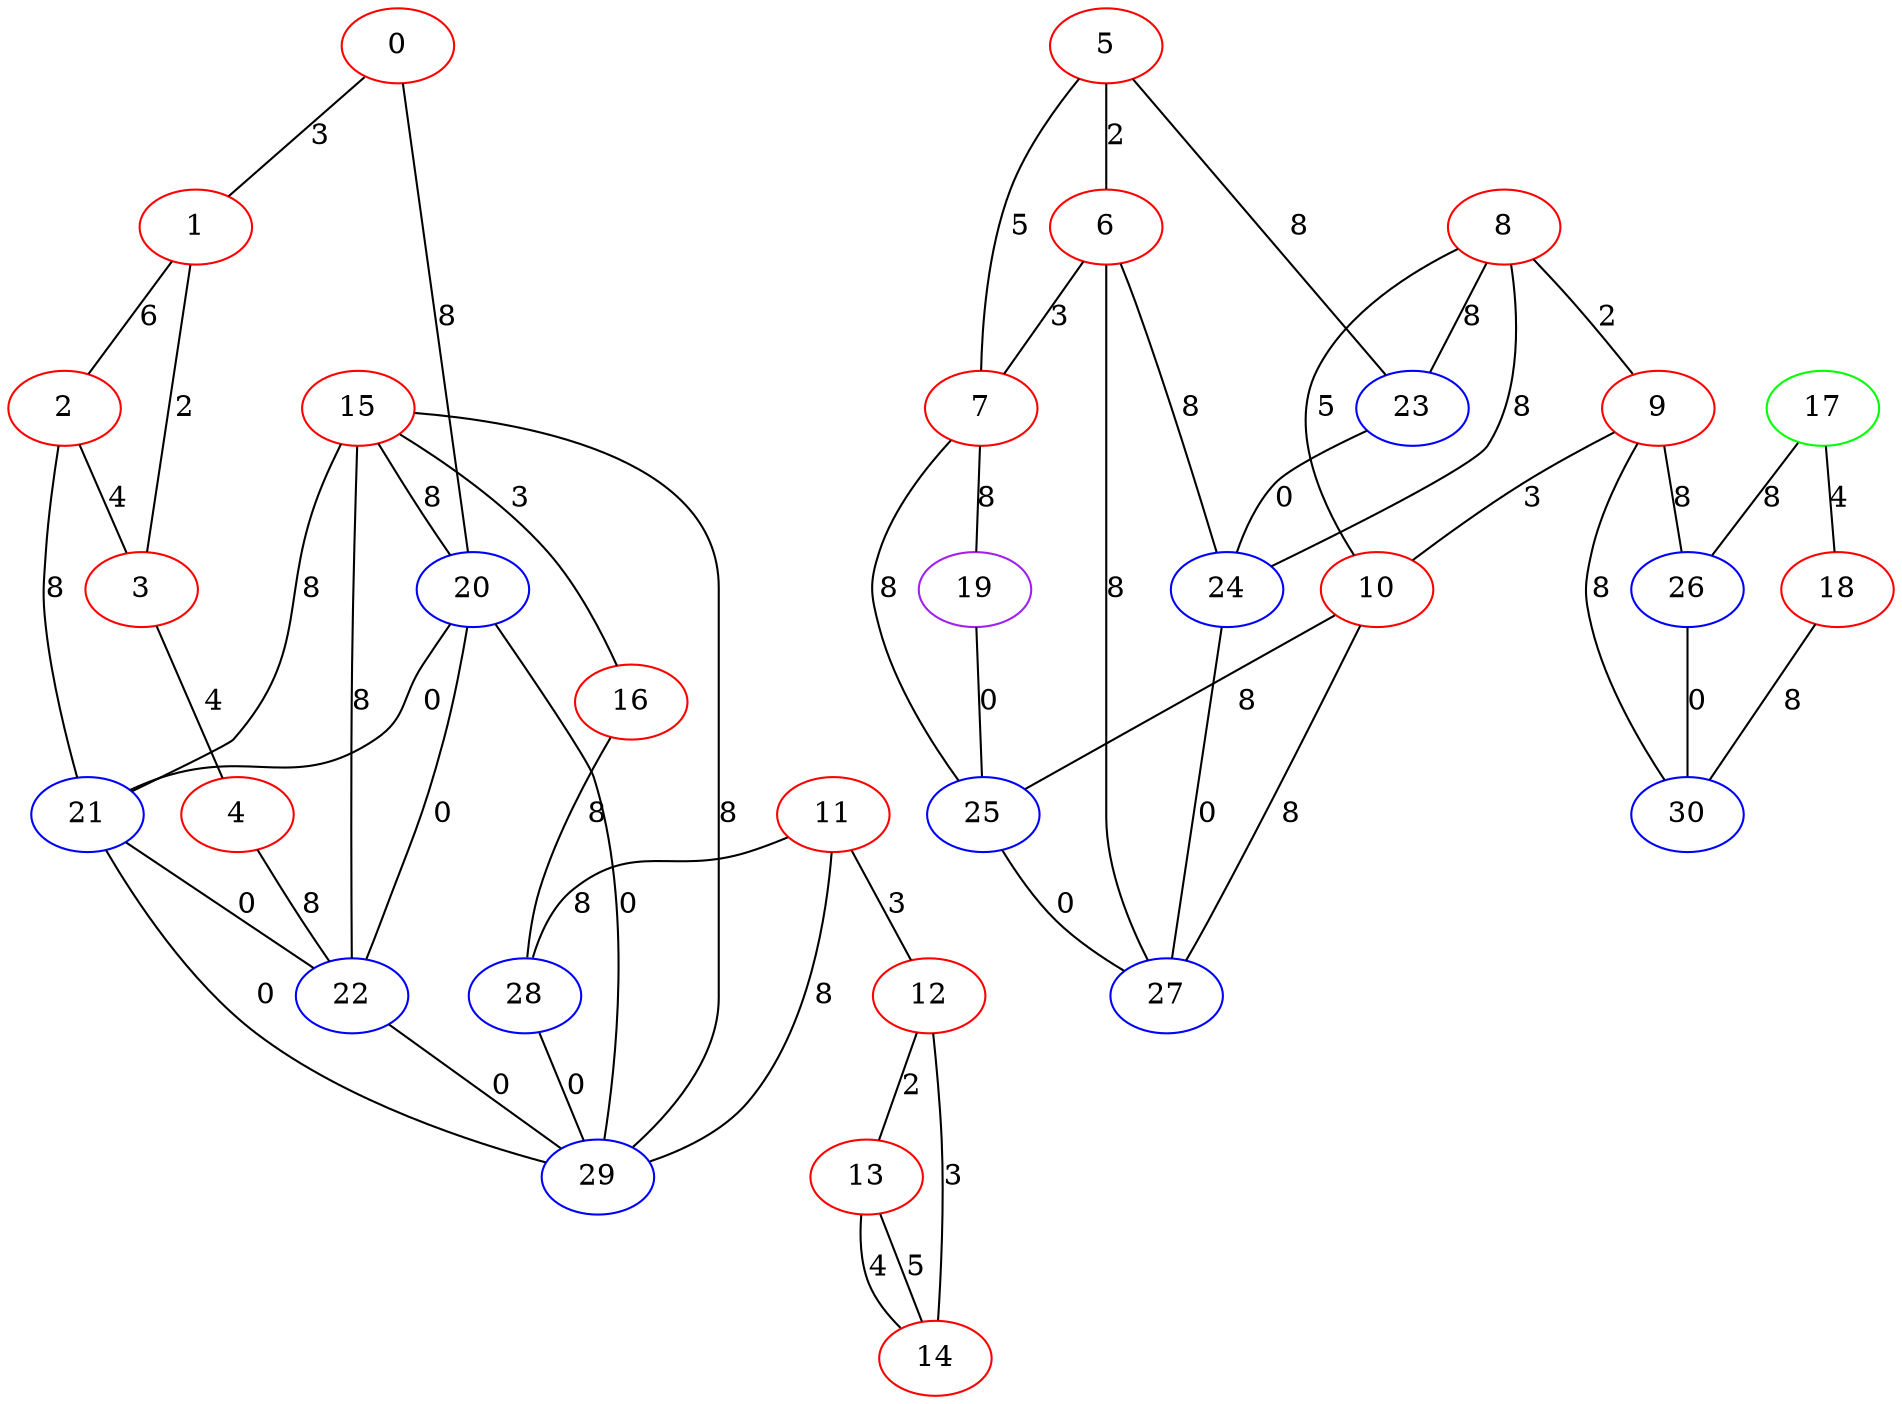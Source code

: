graph "" {
0 [color=red, weight=1];
1 [color=red, weight=1];
2 [color=red, weight=1];
3 [color=red, weight=1];
4 [color=red, weight=1];
5 [color=red, weight=1];
6 [color=red, weight=1];
7 [color=red, weight=1];
8 [color=red, weight=1];
9 [color=red, weight=1];
10 [color=red, weight=1];
11 [color=red, weight=1];
12 [color=red, weight=1];
13 [color=red, weight=1];
14 [color=red, weight=1];
15 [color=red, weight=1];
16 [color=red, weight=1];
17 [color=green, weight=2];
18 [color=red, weight=1];
19 [color=purple, weight=4];
20 [color=blue, weight=3];
21 [color=blue, weight=3];
22 [color=blue, weight=3];
23 [color=blue, weight=3];
24 [color=blue, weight=3];
25 [color=blue, weight=3];
26 [color=blue, weight=3];
27 [color=blue, weight=3];
28 [color=blue, weight=3];
29 [color=blue, weight=3];
30 [color=blue, weight=3];
0 -- 1  [key=0, label=3];
0 -- 20  [key=0, label=8];
1 -- 2  [key=0, label=6];
1 -- 3  [key=0, label=2];
2 -- 3  [key=0, label=4];
2 -- 21  [key=0, label=8];
3 -- 4  [key=0, label=4];
4 -- 22  [key=0, label=8];
5 -- 23  [key=0, label=8];
5 -- 6  [key=0, label=2];
5 -- 7  [key=0, label=5];
6 -- 24  [key=0, label=8];
6 -- 27  [key=0, label=8];
6 -- 7  [key=0, label=3];
7 -- 25  [key=0, label=8];
7 -- 19  [key=0, label=8];
8 -- 24  [key=0, label=8];
8 -- 9  [key=0, label=2];
8 -- 10  [key=0, label=5];
8 -- 23  [key=0, label=8];
9 -- 10  [key=0, label=3];
9 -- 26  [key=0, label=8];
9 -- 30  [key=0, label=8];
10 -- 27  [key=0, label=8];
10 -- 25  [key=0, label=8];
11 -- 28  [key=0, label=8];
11 -- 12  [key=0, label=3];
11 -- 29  [key=0, label=8];
12 -- 13  [key=0, label=2];
12 -- 14  [key=0, label=3];
13 -- 14  [key=0, label=5];
13 -- 14  [key=1, label=4];
15 -- 16  [key=0, label=3];
15 -- 20  [key=0, label=8];
15 -- 21  [key=0, label=8];
15 -- 22  [key=0, label=8];
15 -- 29  [key=0, label=8];
16 -- 28  [key=0, label=8];
17 -- 18  [key=0, label=4];
17 -- 26  [key=0, label=8];
18 -- 30  [key=0, label=8];
19 -- 25  [key=0, label=0];
20 -- 21  [key=0, label=0];
20 -- 22  [key=0, label=0];
20 -- 29  [key=0, label=0];
21 -- 29  [key=0, label=0];
21 -- 22  [key=0, label=0];
22 -- 29  [key=0, label=0];
23 -- 24  [key=0, label=0];
24 -- 27  [key=0, label=0];
25 -- 27  [key=0, label=0];
26 -- 30  [key=0, label=0];
28 -- 29  [key=0, label=0];
}

